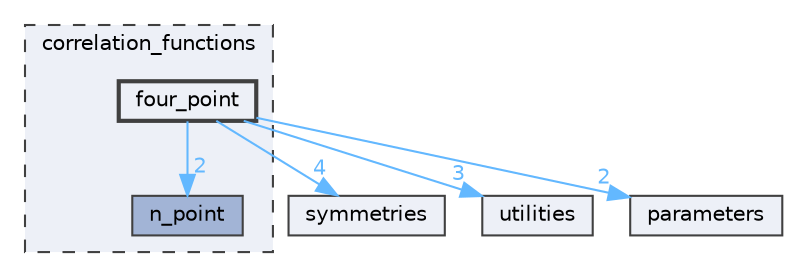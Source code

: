 digraph "four_point"
{
 // INTERACTIVE_SVG=YES
 // LATEX_PDF_SIZE
  bgcolor="transparent";
  edge [fontname=Helvetica,fontsize=10,labelfontname=Helvetica,labelfontsize=10];
  node [fontname=Helvetica,fontsize=10,shape=box,height=0.2,width=0.4];
  compound=true
  subgraph clusterdir_bafa75a8501ccb76a28f5bb43dc7d205 {
    graph [ bgcolor="#edf0f7", pencolor="grey25", label="correlation_functions", fontname=Helvetica,fontsize=10 style="filled,dashed", URL="dir_bafa75a8501ccb76a28f5bb43dc7d205.html",tooltip=""]
  dir_efa6b4a5e7d0d01a3f262703590ac64f [label="n_point", fillcolor="#a2b4d6", color="grey25", style="filled", URL="dir_efa6b4a5e7d0d01a3f262703590ac64f.html",tooltip=""];
  dir_a72b084b53bacf0443383119480745f4 [label="four_point", fillcolor="#edf0f7", color="grey25", style="filled,bold", URL="dir_a72b084b53bacf0443383119480745f4.html",tooltip=""];
  }
  dir_3e5922525fa33f19479cfde15131040f [label="symmetries", fillcolor="#edf0f7", color="grey25", style="filled", URL="dir_3e5922525fa33f19479cfde15131040f.html",tooltip=""];
  dir_df38b2a5d584e0f6066b4518b95c638b [label="utilities", fillcolor="#edf0f7", color="grey25", style="filled", URL="dir_df38b2a5d584e0f6066b4518b95c638b.html",tooltip=""];
  dir_71fd758a6a15c08fe6e53029e0ced71d [label="parameters", fillcolor="#edf0f7", color="grey25", style="filled", URL="dir_71fd758a6a15c08fe6e53029e0ced71d.html",tooltip=""];
  dir_a72b084b53bacf0443383119480745f4->dir_3e5922525fa33f19479cfde15131040f [headlabel="4", labeldistance=1.5 headhref="dir_000004_000016.html" href="dir_000004_000016.html" color="steelblue1" fontcolor="steelblue1"];
  dir_a72b084b53bacf0443383119480745f4->dir_71fd758a6a15c08fe6e53029e0ced71d [headlabel="2", labeldistance=1.5 headhref="dir_000004_000013.html" href="dir_000004_000013.html" color="steelblue1" fontcolor="steelblue1"];
  dir_a72b084b53bacf0443383119480745f4->dir_df38b2a5d584e0f6066b4518b95c638b [headlabel="3", labeldistance=1.5 headhref="dir_000004_000018.html" href="dir_000004_000018.html" color="steelblue1" fontcolor="steelblue1"];
  dir_a72b084b53bacf0443383119480745f4->dir_efa6b4a5e7d0d01a3f262703590ac64f [headlabel="2", labeldistance=1.5 headhref="dir_000004_000011.html" href="dir_000004_000011.html" color="steelblue1" fontcolor="steelblue1"];
}
